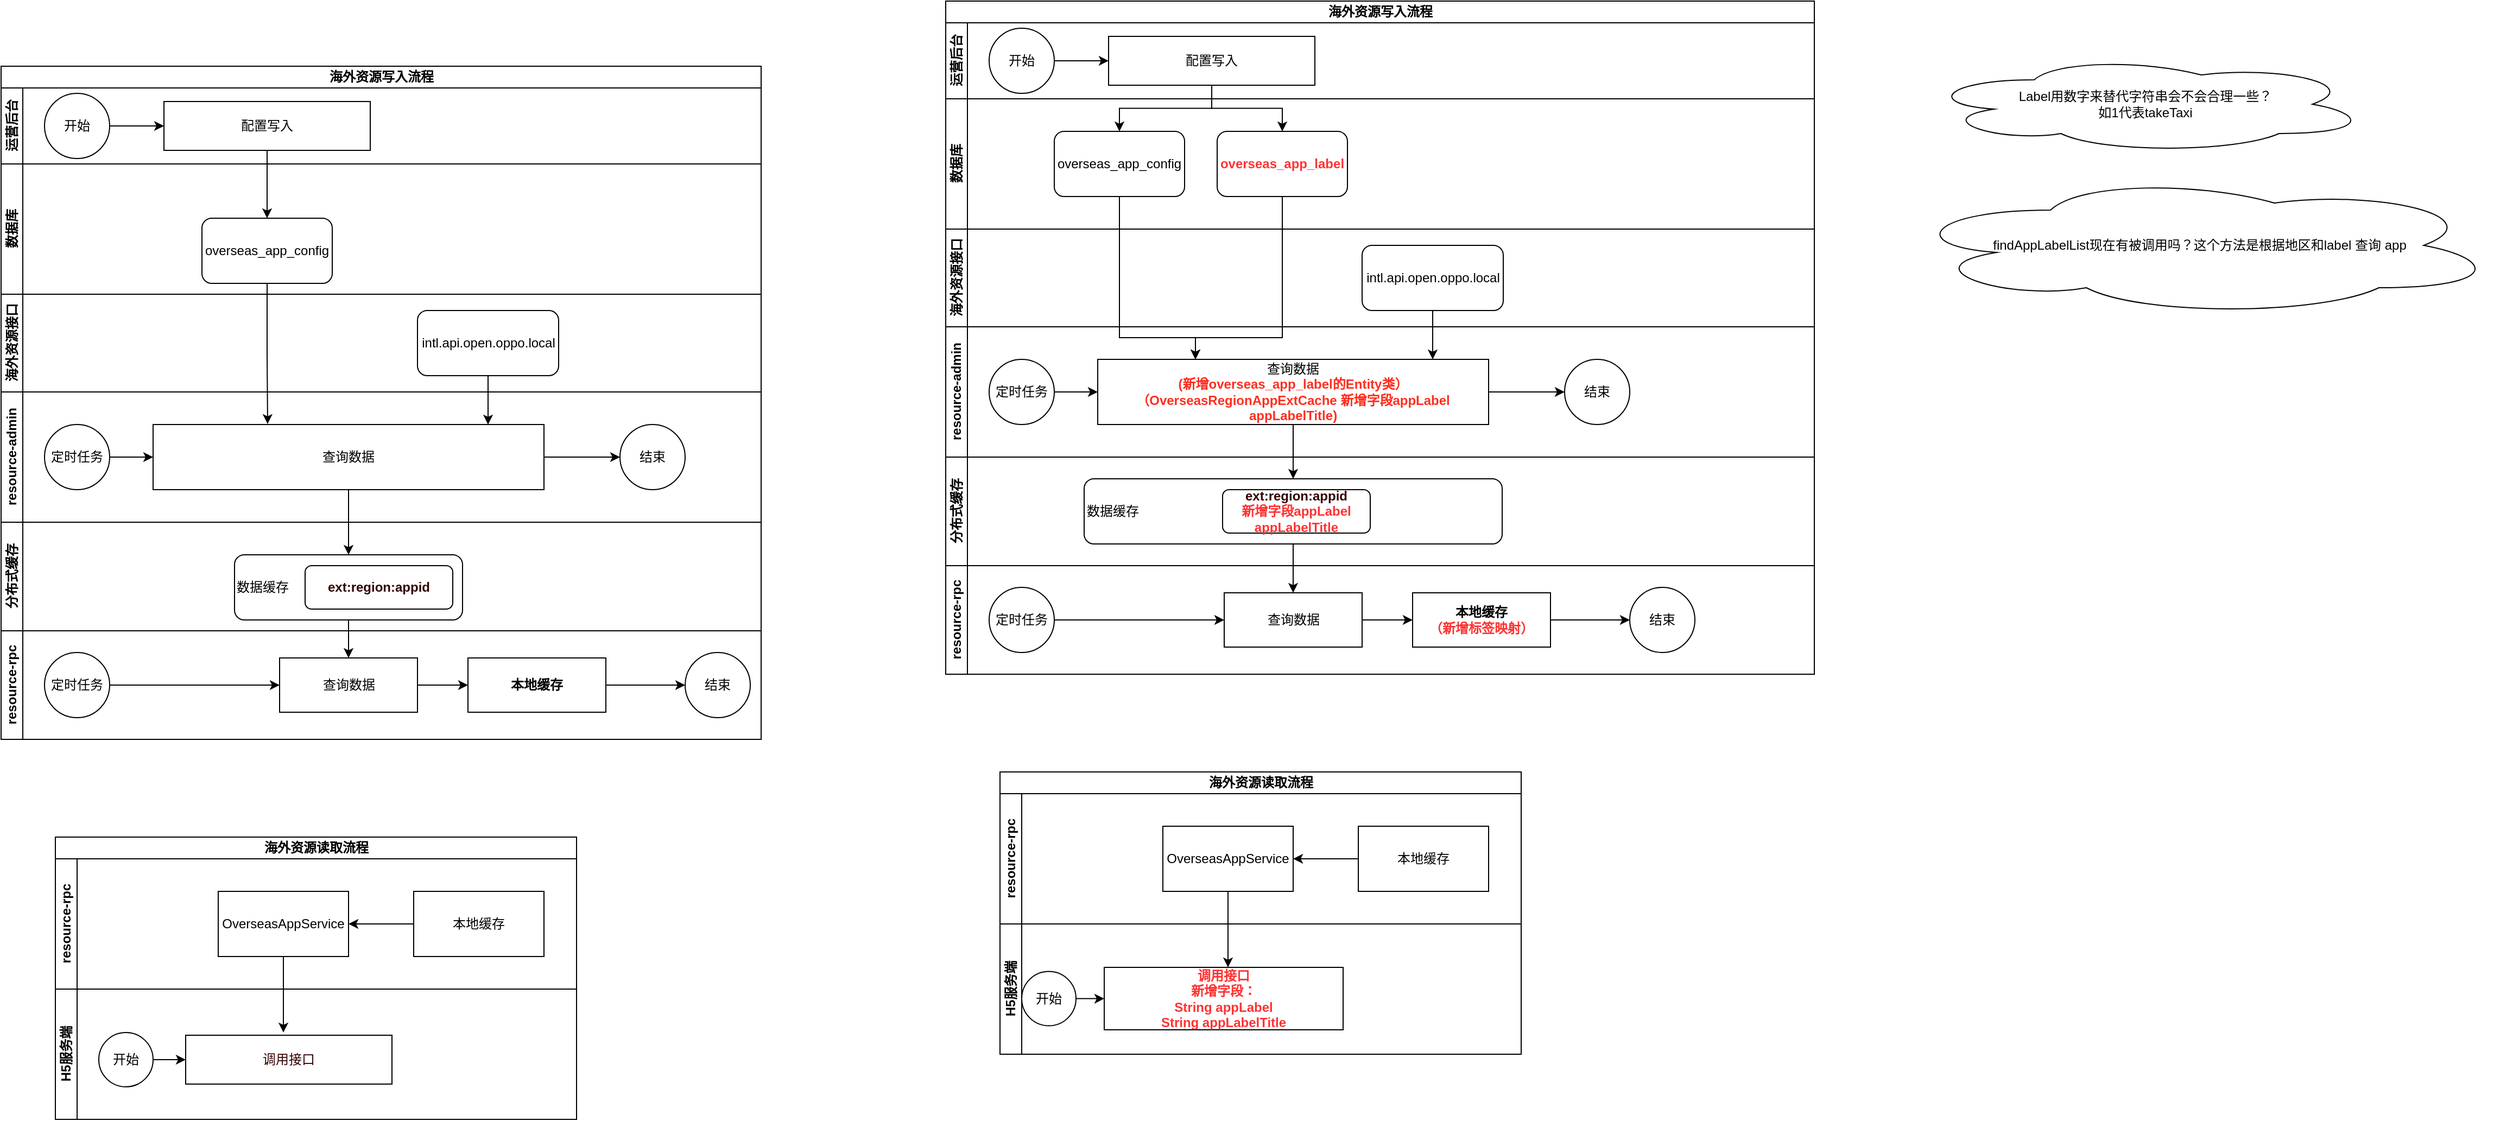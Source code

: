 <mxfile version="22.0.4" type="github">
  <diagram name="第 1 页" id="R1pX3bboMI2ceJxk94YC">
    <mxGraphModel dx="1702" dy="452" grid="1" gridSize="10" guides="1" tooltips="1" connect="1" arrows="1" fold="1" page="1" pageScale="1" pageWidth="827" pageHeight="1169" math="0" shadow="0">
      <root>
        <mxCell id="0" />
        <mxCell id="1" parent="0" />
        <mxCell id="YkHYq3g6I9ERcJjr3e46-13" value="海外资源写入流程" style="swimlane;childLayout=stackLayout;resizeParent=1;resizeParentMax=0;horizontal=1;startSize=20;horizontalStack=0;html=1;" parent="1" vertex="1">
          <mxGeometry x="90" y="740" width="800" height="620" as="geometry" />
        </mxCell>
        <mxCell id="YkHYq3g6I9ERcJjr3e46-14" value="运营后台" style="swimlane;startSize=20;horizontal=0;html=1;" parent="YkHYq3g6I9ERcJjr3e46-13" vertex="1">
          <mxGeometry y="20" width="800" height="70" as="geometry" />
        </mxCell>
        <mxCell id="YkHYq3g6I9ERcJjr3e46-106" style="edgeStyle=orthogonalEdgeStyle;rounded=0;orthogonalLoop=1;jettySize=auto;html=1;entryX=0;entryY=0.5;entryDx=0;entryDy=0;" parent="YkHYq3g6I9ERcJjr3e46-14" source="YkHYq3g6I9ERcJjr3e46-66" target="YkHYq3g6I9ERcJjr3e46-67" edge="1">
          <mxGeometry relative="1" as="geometry" />
        </mxCell>
        <mxCell id="YkHYq3g6I9ERcJjr3e46-66" value="开始" style="ellipse;whiteSpace=wrap;html=1;" parent="YkHYq3g6I9ERcJjr3e46-14" vertex="1">
          <mxGeometry x="40" y="5" width="60" height="60" as="geometry" />
        </mxCell>
        <mxCell id="YkHYq3g6I9ERcJjr3e46-67" value="配置写入" style="whiteSpace=wrap;html=1;" parent="YkHYq3g6I9ERcJjr3e46-14" vertex="1">
          <mxGeometry x="150" y="12.5" width="190" height="45" as="geometry" />
        </mxCell>
        <mxCell id="YkHYq3g6I9ERcJjr3e46-15" value="数据库" style="swimlane;startSize=20;horizontal=0;html=1;" parent="YkHYq3g6I9ERcJjr3e46-13" vertex="1">
          <mxGeometry y="90" width="800" height="120" as="geometry" />
        </mxCell>
        <mxCell id="YkHYq3g6I9ERcJjr3e46-53" value="overseas_app_config" style="rounded=1;whiteSpace=wrap;html=1;" parent="YkHYq3g6I9ERcJjr3e46-15" vertex="1">
          <mxGeometry x="100" y="30" width="120" height="60" as="geometry" />
        </mxCell>
        <mxCell id="YkHYq3g6I9ERcJjr3e46-54" value="&lt;b&gt;&lt;font color=&quot;#ff3333&quot;&gt;overseas_app_label&lt;/font&gt;&lt;/b&gt;" style="rounded=1;whiteSpace=wrap;html=1;" parent="YkHYq3g6I9ERcJjr3e46-15" vertex="1">
          <mxGeometry x="250" y="30" width="120" height="60" as="geometry" />
        </mxCell>
        <mxCell id="YkHYq3g6I9ERcJjr3e46-16" value="海外资源接口" style="swimlane;startSize=20;horizontal=0;html=1;" parent="YkHYq3g6I9ERcJjr3e46-13" vertex="1">
          <mxGeometry y="210" width="800" height="90" as="geometry" />
        </mxCell>
        <mxCell id="YkHYq3g6I9ERcJjr3e46-56" value="intl.api.open.oppo.local" style="rounded=1;whiteSpace=wrap;html=1;" parent="YkHYq3g6I9ERcJjr3e46-16" vertex="1">
          <mxGeometry x="383.5" y="15" width="130" height="60" as="geometry" />
        </mxCell>
        <mxCell id="YkHYq3g6I9ERcJjr3e46-18" value="resource-admin" style="swimlane;startSize=20;horizontal=0;html=1;" parent="YkHYq3g6I9ERcJjr3e46-13" vertex="1">
          <mxGeometry y="300" width="800" height="120" as="geometry" />
        </mxCell>
        <mxCell id="YkHYq3g6I9ERcJjr3e46-57" style="edgeStyle=orthogonalEdgeStyle;rounded=0;orthogonalLoop=1;jettySize=auto;html=1;entryX=0;entryY=0.5;entryDx=0;entryDy=0;" parent="YkHYq3g6I9ERcJjr3e46-18" source="YkHYq3g6I9ERcJjr3e46-34" target="YkHYq3g6I9ERcJjr3e46-47" edge="1">
          <mxGeometry relative="1" as="geometry" />
        </mxCell>
        <mxCell id="YkHYq3g6I9ERcJjr3e46-34" value="定时任务" style="ellipse;whiteSpace=wrap;html=1;aspect=fixed;" parent="YkHYq3g6I9ERcJjr3e46-18" vertex="1">
          <mxGeometry x="40" y="30" width="60" height="60" as="geometry" />
        </mxCell>
        <mxCell id="YkHYq3g6I9ERcJjr3e46-107" style="edgeStyle=orthogonalEdgeStyle;rounded=0;orthogonalLoop=1;jettySize=auto;html=1;" parent="YkHYq3g6I9ERcJjr3e46-18" source="YkHYq3g6I9ERcJjr3e46-47" edge="1">
          <mxGeometry relative="1" as="geometry">
            <mxPoint x="570" y="60.0" as="targetPoint" />
          </mxGeometry>
        </mxCell>
        <mxCell id="YkHYq3g6I9ERcJjr3e46-47" value="查询数据&lt;br&gt;&lt;font color=&quot;#ff2e1f&quot;&gt;&lt;b&gt;(新增overseas_app_label的Entity类）&lt;br style=&quot;border-color: var(--border-color);&quot;&gt;（OverseasRegionAppExtCache 新增字段appLabel appLabelTitle)&lt;/b&gt;&lt;/font&gt;" style="whiteSpace=wrap;html=1;" parent="YkHYq3g6I9ERcJjr3e46-18" vertex="1">
          <mxGeometry x="140" y="30" width="360" height="60" as="geometry" />
        </mxCell>
        <mxCell id="YkHYq3g6I9ERcJjr3e46-108" value="结束" style="ellipse;whiteSpace=wrap;html=1;aspect=fixed;" parent="YkHYq3g6I9ERcJjr3e46-18" vertex="1">
          <mxGeometry x="570" y="30" width="60" height="60" as="geometry" />
        </mxCell>
        <mxCell id="YkHYq3g6I9ERcJjr3e46-35" value="分布式缓存" style="swimlane;startSize=20;horizontal=0;html=1;" parent="YkHYq3g6I9ERcJjr3e46-13" vertex="1">
          <mxGeometry y="420" width="800" height="100" as="geometry" />
        </mxCell>
        <mxCell id="YkHYq3g6I9ERcJjr3e46-76" value="数据缓存" style="rounded=1;whiteSpace=wrap;html=1;align=left;" parent="YkHYq3g6I9ERcJjr3e46-35" vertex="1">
          <mxGeometry x="127.5" y="20" width="385" height="60" as="geometry" />
        </mxCell>
        <mxCell id="YkHYq3g6I9ERcJjr3e46-161" value="&lt;b&gt;&lt;font color=&quot;#330000&quot;&gt;ext:region:appid&lt;/font&gt;&lt;br&gt;&lt;font color=&quot;#ff3333&quot;&gt;新增字段appLabel appLabelTitle&lt;/font&gt;&lt;br&gt;&lt;/b&gt;" style="rounded=1;whiteSpace=wrap;html=1;" parent="YkHYq3g6I9ERcJjr3e46-35" vertex="1">
          <mxGeometry x="255" y="30" width="136" height="40" as="geometry" />
        </mxCell>
        <mxCell id="YkHYq3g6I9ERcJjr3e46-68" style="edgeStyle=orthogonalEdgeStyle;rounded=0;orthogonalLoop=1;jettySize=auto;html=1;" parent="YkHYq3g6I9ERcJjr3e46-13" source="YkHYq3g6I9ERcJjr3e46-67" target="YkHYq3g6I9ERcJjr3e46-53" edge="1">
          <mxGeometry relative="1" as="geometry" />
        </mxCell>
        <mxCell id="YkHYq3g6I9ERcJjr3e46-72" style="edgeStyle=orthogonalEdgeStyle;rounded=0;orthogonalLoop=1;jettySize=auto;html=1;" parent="YkHYq3g6I9ERcJjr3e46-13" source="YkHYq3g6I9ERcJjr3e46-56" target="YkHYq3g6I9ERcJjr3e46-47" edge="1">
          <mxGeometry relative="1" as="geometry">
            <Array as="points">
              <mxPoint x="450" y="350" />
              <mxPoint x="450" y="350" />
            </Array>
          </mxGeometry>
        </mxCell>
        <mxCell id="YkHYq3g6I9ERcJjr3e46-77" style="edgeStyle=orthogonalEdgeStyle;rounded=0;orthogonalLoop=1;jettySize=auto;html=1;entryX=0.5;entryY=0;entryDx=0;entryDy=0;" parent="YkHYq3g6I9ERcJjr3e46-13" source="YkHYq3g6I9ERcJjr3e46-67" target="YkHYq3g6I9ERcJjr3e46-54" edge="1">
          <mxGeometry relative="1" as="geometry" />
        </mxCell>
        <mxCell id="YkHYq3g6I9ERcJjr3e46-78" style="edgeStyle=orthogonalEdgeStyle;rounded=0;orthogonalLoop=1;jettySize=auto;html=1;" parent="YkHYq3g6I9ERcJjr3e46-13" source="YkHYq3g6I9ERcJjr3e46-47" target="YkHYq3g6I9ERcJjr3e46-76" edge="1">
          <mxGeometry relative="1" as="geometry" />
        </mxCell>
        <mxCell id="YkHYq3g6I9ERcJjr3e46-85" style="edgeStyle=orthogonalEdgeStyle;rounded=0;orthogonalLoop=1;jettySize=auto;html=1;entryX=0.5;entryY=0;entryDx=0;entryDy=0;" parent="YkHYq3g6I9ERcJjr3e46-13" source="YkHYq3g6I9ERcJjr3e46-76" target="YkHYq3g6I9ERcJjr3e46-81" edge="1">
          <mxGeometry relative="1" as="geometry" />
        </mxCell>
        <mxCell id="YkHYq3g6I9ERcJjr3e46-36" value="resource-rpc" style="swimlane;startSize=20;horizontal=0;html=1;" parent="YkHYq3g6I9ERcJjr3e46-13" vertex="1">
          <mxGeometry y="520" width="800" height="100" as="geometry" />
        </mxCell>
        <mxCell id="YkHYq3g6I9ERcJjr3e46-86" style="edgeStyle=orthogonalEdgeStyle;rounded=0;orthogonalLoop=1;jettySize=auto;html=1;entryX=0;entryY=0.5;entryDx=0;entryDy=0;" parent="YkHYq3g6I9ERcJjr3e46-36" source="YkHYq3g6I9ERcJjr3e46-41" target="YkHYq3g6I9ERcJjr3e46-81" edge="1">
          <mxGeometry relative="1" as="geometry" />
        </mxCell>
        <mxCell id="YkHYq3g6I9ERcJjr3e46-41" value="定时任务" style="ellipse;whiteSpace=wrap;html=1;aspect=fixed;" parent="YkHYq3g6I9ERcJjr3e46-36" vertex="1">
          <mxGeometry x="40" y="20" width="60" height="60" as="geometry" />
        </mxCell>
        <mxCell id="YkHYq3g6I9ERcJjr3e46-88" style="edgeStyle=orthogonalEdgeStyle;rounded=0;orthogonalLoop=1;jettySize=auto;html=1;entryX=0;entryY=0.5;entryDx=0;entryDy=0;" parent="YkHYq3g6I9ERcJjr3e46-36" source="YkHYq3g6I9ERcJjr3e46-81" target="YkHYq3g6I9ERcJjr3e46-87" edge="1">
          <mxGeometry relative="1" as="geometry" />
        </mxCell>
        <mxCell id="YkHYq3g6I9ERcJjr3e46-81" value="查询数据" style="whiteSpace=wrap;html=1;" parent="YkHYq3g6I9ERcJjr3e46-36" vertex="1">
          <mxGeometry x="256.5" y="25" width="127" height="50" as="geometry" />
        </mxCell>
        <mxCell id="YkHYq3g6I9ERcJjr3e46-113" style="edgeStyle=orthogonalEdgeStyle;rounded=0;orthogonalLoop=1;jettySize=auto;html=1;entryX=0.5;entryY=1;entryDx=0;entryDy=0;" parent="YkHYq3g6I9ERcJjr3e46-36" source="YkHYq3g6I9ERcJjr3e46-87" target="YkHYq3g6I9ERcJjr3e46-109" edge="1">
          <mxGeometry relative="1" as="geometry" />
        </mxCell>
        <mxCell id="YkHYq3g6I9ERcJjr3e46-87" value="&lt;b&gt;本地缓存&lt;br&gt;&lt;font color=&quot;#ff3333&quot;&gt;（新增标签映射）&lt;/font&gt;&lt;/b&gt;" style="whiteSpace=wrap;html=1;" parent="YkHYq3g6I9ERcJjr3e46-36" vertex="1">
          <mxGeometry x="430" y="25" width="127" height="50" as="geometry" />
        </mxCell>
        <mxCell id="YkHYq3g6I9ERcJjr3e46-109" value="结束" style="ellipse;whiteSpace=wrap;html=1;aspect=fixed;direction=south;" parent="YkHYq3g6I9ERcJjr3e46-36" vertex="1">
          <mxGeometry x="630" y="20" width="60" height="60" as="geometry" />
        </mxCell>
        <mxCell id="YkHYq3g6I9ERcJjr3e46-96" style="edgeStyle=orthogonalEdgeStyle;rounded=0;orthogonalLoop=1;jettySize=auto;html=1;entryX=0.25;entryY=0;entryDx=0;entryDy=0;" parent="YkHYq3g6I9ERcJjr3e46-13" source="YkHYq3g6I9ERcJjr3e46-53" target="YkHYq3g6I9ERcJjr3e46-47" edge="1">
          <mxGeometry relative="1" as="geometry">
            <Array as="points">
              <mxPoint x="160" y="310" />
              <mxPoint x="230" y="310" />
            </Array>
          </mxGeometry>
        </mxCell>
        <mxCell id="YkHYq3g6I9ERcJjr3e46-97" style="edgeStyle=orthogonalEdgeStyle;rounded=0;orthogonalLoop=1;jettySize=auto;html=1;entryX=0.25;entryY=0;entryDx=0;entryDy=0;" parent="YkHYq3g6I9ERcJjr3e46-13" source="YkHYq3g6I9ERcJjr3e46-54" target="YkHYq3g6I9ERcJjr3e46-47" edge="1">
          <mxGeometry relative="1" as="geometry">
            <Array as="points">
              <mxPoint x="310" y="310" />
              <mxPoint x="230" y="310" />
            </Array>
          </mxGeometry>
        </mxCell>
        <mxCell id="YkHYq3g6I9ERcJjr3e46-24" value="海外资源读取流程" style="swimlane;childLayout=stackLayout;resizeParent=1;resizeParentMax=0;horizontal=1;startSize=20;horizontalStack=0;html=1;" parent="1" vertex="1">
          <mxGeometry x="140" y="1450" width="480" height="260" as="geometry" />
        </mxCell>
        <mxCell id="YkHYq3g6I9ERcJjr3e46-30" value="resource-rpc" style="swimlane;startSize=20;horizontal=0;html=1;" parent="YkHYq3g6I9ERcJjr3e46-24" vertex="1">
          <mxGeometry y="20" width="480" height="120" as="geometry" />
        </mxCell>
        <mxCell id="YkHYq3g6I9ERcJjr3e46-103" style="edgeStyle=orthogonalEdgeStyle;rounded=0;orthogonalLoop=1;jettySize=auto;html=1;" parent="YkHYq3g6I9ERcJjr3e46-30" source="YkHYq3g6I9ERcJjr3e46-92" edge="1">
          <mxGeometry relative="1" as="geometry">
            <mxPoint x="210" y="160" as="targetPoint" />
          </mxGeometry>
        </mxCell>
        <mxCell id="YkHYq3g6I9ERcJjr3e46-92" value="OverseasAppService" style="whiteSpace=wrap;html=1;" parent="YkHYq3g6I9ERcJjr3e46-30" vertex="1">
          <mxGeometry x="150" y="30" width="120" height="60" as="geometry" />
        </mxCell>
        <mxCell id="YkHYq3g6I9ERcJjr3e46-104" style="edgeStyle=orthogonalEdgeStyle;rounded=0;orthogonalLoop=1;jettySize=auto;html=1;entryX=1;entryY=0.5;entryDx=0;entryDy=0;" parent="YkHYq3g6I9ERcJjr3e46-30" source="YkHYq3g6I9ERcJjr3e46-93" target="YkHYq3g6I9ERcJjr3e46-92" edge="1">
          <mxGeometry relative="1" as="geometry" />
        </mxCell>
        <mxCell id="YkHYq3g6I9ERcJjr3e46-93" value="本地缓存" style="whiteSpace=wrap;html=1;" parent="YkHYq3g6I9ERcJjr3e46-30" vertex="1">
          <mxGeometry x="330" y="30" width="120" height="60" as="geometry" />
        </mxCell>
        <mxCell id="YkHYq3g6I9ERcJjr3e46-31" value="H5服务端" style="swimlane;startSize=20;horizontal=0;html=1;" parent="YkHYq3g6I9ERcJjr3e46-24" vertex="1">
          <mxGeometry y="140" width="480" height="120" as="geometry" />
        </mxCell>
        <mxCell id="YkHYq3g6I9ERcJjr3e46-91" value="&lt;font color=&quot;#ff3333&quot;&gt;&lt;b&gt;调用接口&lt;br&gt;新增字段：&lt;br&gt;String appLabel&lt;br&gt;String appLabelTitle&lt;/b&gt;&lt;/font&gt;" style="whiteSpace=wrap;html=1;" parent="YkHYq3g6I9ERcJjr3e46-31" vertex="1">
          <mxGeometry x="96" y="40" width="220" height="57.5" as="geometry" />
        </mxCell>
        <mxCell id="YkHYq3g6I9ERcJjr3e46-90" value="开始" style="ellipse;whiteSpace=wrap;html=1;" parent="YkHYq3g6I9ERcJjr3e46-31" vertex="1">
          <mxGeometry x="20" y="43.75" width="50" height="50" as="geometry" />
        </mxCell>
        <mxCell id="YkHYq3g6I9ERcJjr3e46-105" value="" style="edgeStyle=orthogonalEdgeStyle;rounded=0;orthogonalLoop=1;jettySize=auto;html=1;" parent="YkHYq3g6I9ERcJjr3e46-31" source="YkHYq3g6I9ERcJjr3e46-90" target="YkHYq3g6I9ERcJjr3e46-91" edge="1">
          <mxGeometry relative="1" as="geometry" />
        </mxCell>
        <mxCell id="YkHYq3g6I9ERcJjr3e46-114" value="海外资源写入流程" style="swimlane;childLayout=stackLayout;resizeParent=1;resizeParentMax=0;horizontal=1;startSize=20;horizontalStack=0;html=1;" parent="1" vertex="1">
          <mxGeometry x="-780" y="800" width="700" height="620" as="geometry" />
        </mxCell>
        <mxCell id="YkHYq3g6I9ERcJjr3e46-115" value="运营后台" style="swimlane;startSize=20;horizontal=0;html=1;" parent="YkHYq3g6I9ERcJjr3e46-114" vertex="1">
          <mxGeometry y="20" width="700" height="70" as="geometry" />
        </mxCell>
        <mxCell id="YkHYq3g6I9ERcJjr3e46-116" style="edgeStyle=orthogonalEdgeStyle;rounded=0;orthogonalLoop=1;jettySize=auto;html=1;entryX=0;entryY=0.5;entryDx=0;entryDy=0;" parent="YkHYq3g6I9ERcJjr3e46-115" source="YkHYq3g6I9ERcJjr3e46-117" target="YkHYq3g6I9ERcJjr3e46-118" edge="1">
          <mxGeometry relative="1" as="geometry" />
        </mxCell>
        <mxCell id="YkHYq3g6I9ERcJjr3e46-117" value="开始" style="ellipse;whiteSpace=wrap;html=1;" parent="YkHYq3g6I9ERcJjr3e46-115" vertex="1">
          <mxGeometry x="40" y="5" width="60" height="60" as="geometry" />
        </mxCell>
        <mxCell id="YkHYq3g6I9ERcJjr3e46-118" value="配置写入" style="whiteSpace=wrap;html=1;" parent="YkHYq3g6I9ERcJjr3e46-115" vertex="1">
          <mxGeometry x="150" y="12.5" width="190" height="45" as="geometry" />
        </mxCell>
        <mxCell id="YkHYq3g6I9ERcJjr3e46-119" value="数据库" style="swimlane;startSize=20;horizontal=0;html=1;" parent="YkHYq3g6I9ERcJjr3e46-114" vertex="1">
          <mxGeometry y="90" width="700" height="120" as="geometry" />
        </mxCell>
        <mxCell id="YkHYq3g6I9ERcJjr3e46-120" value="overseas_app_config" style="rounded=1;whiteSpace=wrap;html=1;" parent="YkHYq3g6I9ERcJjr3e46-119" vertex="1">
          <mxGeometry x="185" y="50" width="120" height="60" as="geometry" />
        </mxCell>
        <mxCell id="YkHYq3g6I9ERcJjr3e46-122" value="海外资源接口" style="swimlane;startSize=20;horizontal=0;html=1;" parent="YkHYq3g6I9ERcJjr3e46-114" vertex="1">
          <mxGeometry y="210" width="700" height="90" as="geometry" />
        </mxCell>
        <mxCell id="YkHYq3g6I9ERcJjr3e46-123" value="intl.api.open.oppo.local" style="rounded=1;whiteSpace=wrap;html=1;" parent="YkHYq3g6I9ERcJjr3e46-122" vertex="1">
          <mxGeometry x="383.5" y="15" width="130" height="60" as="geometry" />
        </mxCell>
        <mxCell id="YkHYq3g6I9ERcJjr3e46-124" value="resource-admin" style="swimlane;startSize=20;horizontal=0;html=1;" parent="YkHYq3g6I9ERcJjr3e46-114" vertex="1">
          <mxGeometry y="300" width="700" height="120" as="geometry" />
        </mxCell>
        <mxCell id="YkHYq3g6I9ERcJjr3e46-125" style="edgeStyle=orthogonalEdgeStyle;rounded=0;orthogonalLoop=1;jettySize=auto;html=1;entryX=0;entryY=0.5;entryDx=0;entryDy=0;" parent="YkHYq3g6I9ERcJjr3e46-124" source="YkHYq3g6I9ERcJjr3e46-126" target="YkHYq3g6I9ERcJjr3e46-128" edge="1">
          <mxGeometry relative="1" as="geometry" />
        </mxCell>
        <mxCell id="YkHYq3g6I9ERcJjr3e46-126" value="定时任务" style="ellipse;whiteSpace=wrap;html=1;aspect=fixed;" parent="YkHYq3g6I9ERcJjr3e46-124" vertex="1">
          <mxGeometry x="40" y="30" width="60" height="60" as="geometry" />
        </mxCell>
        <mxCell id="YkHYq3g6I9ERcJjr3e46-127" style="edgeStyle=orthogonalEdgeStyle;rounded=0;orthogonalLoop=1;jettySize=auto;html=1;" parent="YkHYq3g6I9ERcJjr3e46-124" source="YkHYq3g6I9ERcJjr3e46-128" edge="1">
          <mxGeometry relative="1" as="geometry">
            <mxPoint x="570" y="60.0" as="targetPoint" />
          </mxGeometry>
        </mxCell>
        <mxCell id="YkHYq3g6I9ERcJjr3e46-128" value="查询数据" style="whiteSpace=wrap;html=1;" parent="YkHYq3g6I9ERcJjr3e46-124" vertex="1">
          <mxGeometry x="140" y="30" width="360" height="60" as="geometry" />
        </mxCell>
        <mxCell id="YkHYq3g6I9ERcJjr3e46-129" value="结束" style="ellipse;whiteSpace=wrap;html=1;aspect=fixed;" parent="YkHYq3g6I9ERcJjr3e46-124" vertex="1">
          <mxGeometry x="570" y="30" width="60" height="60" as="geometry" />
        </mxCell>
        <mxCell id="YkHYq3g6I9ERcJjr3e46-130" value="分布式缓存" style="swimlane;startSize=20;horizontal=0;html=1;" parent="YkHYq3g6I9ERcJjr3e46-114" vertex="1">
          <mxGeometry y="420" width="700" height="100" as="geometry" />
        </mxCell>
        <mxCell id="YkHYq3g6I9ERcJjr3e46-131" value="数据缓存" style="rounded=1;whiteSpace=wrap;html=1;align=left;" parent="YkHYq3g6I9ERcJjr3e46-130" vertex="1">
          <mxGeometry x="215" y="30" width="210" height="60" as="geometry" />
        </mxCell>
        <mxCell id="YkHYq3g6I9ERcJjr3e46-162" value="&lt;b&gt;&lt;font color=&quot;#330000&quot;&gt;ext:region:appid&lt;/font&gt;&lt;br&gt;&lt;/b&gt;" style="rounded=1;whiteSpace=wrap;html=1;" parent="YkHYq3g6I9ERcJjr3e46-130" vertex="1">
          <mxGeometry x="280" y="40" width="136" height="40" as="geometry" />
        </mxCell>
        <mxCell id="YkHYq3g6I9ERcJjr3e46-133" style="edgeStyle=orthogonalEdgeStyle;rounded=0;orthogonalLoop=1;jettySize=auto;html=1;" parent="YkHYq3g6I9ERcJjr3e46-114" source="YkHYq3g6I9ERcJjr3e46-118" target="YkHYq3g6I9ERcJjr3e46-120" edge="1">
          <mxGeometry relative="1" as="geometry" />
        </mxCell>
        <mxCell id="YkHYq3g6I9ERcJjr3e46-134" style="edgeStyle=orthogonalEdgeStyle;rounded=0;orthogonalLoop=1;jettySize=auto;html=1;" parent="YkHYq3g6I9ERcJjr3e46-114" source="YkHYq3g6I9ERcJjr3e46-123" target="YkHYq3g6I9ERcJjr3e46-128" edge="1">
          <mxGeometry relative="1" as="geometry">
            <Array as="points">
              <mxPoint x="450" y="350" />
              <mxPoint x="450" y="350" />
            </Array>
          </mxGeometry>
        </mxCell>
        <mxCell id="YkHYq3g6I9ERcJjr3e46-136" style="edgeStyle=orthogonalEdgeStyle;rounded=0;orthogonalLoop=1;jettySize=auto;html=1;" parent="YkHYq3g6I9ERcJjr3e46-114" source="YkHYq3g6I9ERcJjr3e46-128" target="YkHYq3g6I9ERcJjr3e46-131" edge="1">
          <mxGeometry relative="1" as="geometry" />
        </mxCell>
        <mxCell id="YkHYq3g6I9ERcJjr3e46-137" style="edgeStyle=orthogonalEdgeStyle;rounded=0;orthogonalLoop=1;jettySize=auto;html=1;entryX=0.5;entryY=0;entryDx=0;entryDy=0;" parent="YkHYq3g6I9ERcJjr3e46-114" source="YkHYq3g6I9ERcJjr3e46-131" target="YkHYq3g6I9ERcJjr3e46-142" edge="1">
          <mxGeometry relative="1" as="geometry" />
        </mxCell>
        <mxCell id="YkHYq3g6I9ERcJjr3e46-138" value="resource-rpc" style="swimlane;startSize=20;horizontal=0;html=1;" parent="YkHYq3g6I9ERcJjr3e46-114" vertex="1">
          <mxGeometry y="520" width="700" height="100" as="geometry" />
        </mxCell>
        <mxCell id="YkHYq3g6I9ERcJjr3e46-139" style="edgeStyle=orthogonalEdgeStyle;rounded=0;orthogonalLoop=1;jettySize=auto;html=1;entryX=0;entryY=0.5;entryDx=0;entryDy=0;" parent="YkHYq3g6I9ERcJjr3e46-138" source="YkHYq3g6I9ERcJjr3e46-140" target="YkHYq3g6I9ERcJjr3e46-142" edge="1">
          <mxGeometry relative="1" as="geometry" />
        </mxCell>
        <mxCell id="YkHYq3g6I9ERcJjr3e46-140" value="定时任务" style="ellipse;whiteSpace=wrap;html=1;aspect=fixed;" parent="YkHYq3g6I9ERcJjr3e46-138" vertex="1">
          <mxGeometry x="40" y="20" width="60" height="60" as="geometry" />
        </mxCell>
        <mxCell id="YkHYq3g6I9ERcJjr3e46-141" style="edgeStyle=orthogonalEdgeStyle;rounded=0;orthogonalLoop=1;jettySize=auto;html=1;entryX=0;entryY=0.5;entryDx=0;entryDy=0;" parent="YkHYq3g6I9ERcJjr3e46-138" source="YkHYq3g6I9ERcJjr3e46-142" target="YkHYq3g6I9ERcJjr3e46-144" edge="1">
          <mxGeometry relative="1" as="geometry" />
        </mxCell>
        <mxCell id="YkHYq3g6I9ERcJjr3e46-142" value="查询数据" style="whiteSpace=wrap;html=1;" parent="YkHYq3g6I9ERcJjr3e46-138" vertex="1">
          <mxGeometry x="256.5" y="25" width="127" height="50" as="geometry" />
        </mxCell>
        <mxCell id="YkHYq3g6I9ERcJjr3e46-143" style="edgeStyle=orthogonalEdgeStyle;rounded=0;orthogonalLoop=1;jettySize=auto;html=1;entryX=0.5;entryY=1;entryDx=0;entryDy=0;" parent="YkHYq3g6I9ERcJjr3e46-138" source="YkHYq3g6I9ERcJjr3e46-144" target="YkHYq3g6I9ERcJjr3e46-145" edge="1">
          <mxGeometry relative="1" as="geometry" />
        </mxCell>
        <mxCell id="YkHYq3g6I9ERcJjr3e46-144" value="&lt;b&gt;本地缓存&lt;/b&gt;" style="whiteSpace=wrap;html=1;" parent="YkHYq3g6I9ERcJjr3e46-138" vertex="1">
          <mxGeometry x="430" y="25" width="127" height="50" as="geometry" />
        </mxCell>
        <mxCell id="YkHYq3g6I9ERcJjr3e46-145" value="结束" style="ellipse;whiteSpace=wrap;html=1;aspect=fixed;direction=south;" parent="YkHYq3g6I9ERcJjr3e46-138" vertex="1">
          <mxGeometry x="630" y="20" width="60" height="60" as="geometry" />
        </mxCell>
        <mxCell id="YkHYq3g6I9ERcJjr3e46-159" style="edgeStyle=orthogonalEdgeStyle;rounded=0;orthogonalLoop=1;jettySize=auto;html=1;entryX=0.293;entryY=-0.009;entryDx=0;entryDy=0;entryPerimeter=0;" parent="YkHYq3g6I9ERcJjr3e46-114" source="YkHYq3g6I9ERcJjr3e46-120" target="YkHYq3g6I9ERcJjr3e46-128" edge="1">
          <mxGeometry relative="1" as="geometry" />
        </mxCell>
        <mxCell id="YkHYq3g6I9ERcJjr3e46-148" value="海外资源读取流程" style="swimlane;childLayout=stackLayout;resizeParent=1;resizeParentMax=0;horizontal=1;startSize=20;horizontalStack=0;html=1;" parent="1" vertex="1">
          <mxGeometry x="-730" y="1510" width="480" height="260" as="geometry" />
        </mxCell>
        <mxCell id="YkHYq3g6I9ERcJjr3e46-149" value="resource-rpc" style="swimlane;startSize=20;horizontal=0;html=1;" parent="YkHYq3g6I9ERcJjr3e46-148" vertex="1">
          <mxGeometry y="20" width="480" height="120" as="geometry" />
        </mxCell>
        <mxCell id="YkHYq3g6I9ERcJjr3e46-150" style="edgeStyle=orthogonalEdgeStyle;rounded=0;orthogonalLoop=1;jettySize=auto;html=1;" parent="YkHYq3g6I9ERcJjr3e46-149" source="YkHYq3g6I9ERcJjr3e46-151" edge="1">
          <mxGeometry relative="1" as="geometry">
            <mxPoint x="210" y="160" as="targetPoint" />
          </mxGeometry>
        </mxCell>
        <mxCell id="YkHYq3g6I9ERcJjr3e46-151" value="OverseasAppService" style="whiteSpace=wrap;html=1;" parent="YkHYq3g6I9ERcJjr3e46-149" vertex="1">
          <mxGeometry x="150" y="30" width="120" height="60" as="geometry" />
        </mxCell>
        <mxCell id="YkHYq3g6I9ERcJjr3e46-152" style="edgeStyle=orthogonalEdgeStyle;rounded=0;orthogonalLoop=1;jettySize=auto;html=1;entryX=1;entryY=0.5;entryDx=0;entryDy=0;" parent="YkHYq3g6I9ERcJjr3e46-149" source="YkHYq3g6I9ERcJjr3e46-153" target="YkHYq3g6I9ERcJjr3e46-151" edge="1">
          <mxGeometry relative="1" as="geometry" />
        </mxCell>
        <mxCell id="YkHYq3g6I9ERcJjr3e46-153" value="本地缓存" style="whiteSpace=wrap;html=1;" parent="YkHYq3g6I9ERcJjr3e46-149" vertex="1">
          <mxGeometry x="330" y="30" width="120" height="60" as="geometry" />
        </mxCell>
        <mxCell id="YkHYq3g6I9ERcJjr3e46-154" value="H5服务端" style="swimlane;startSize=20;horizontal=0;html=1;" parent="YkHYq3g6I9ERcJjr3e46-148" vertex="1">
          <mxGeometry y="140" width="480" height="120" as="geometry" />
        </mxCell>
        <mxCell id="YkHYq3g6I9ERcJjr3e46-155" value="&lt;font color=&quot;#330000&quot;&gt;调用接口&lt;/font&gt;" style="whiteSpace=wrap;html=1;" parent="YkHYq3g6I9ERcJjr3e46-154" vertex="1">
          <mxGeometry x="120" y="42.5" width="190" height="45" as="geometry" />
        </mxCell>
        <mxCell id="YkHYq3g6I9ERcJjr3e46-156" value="" style="edgeStyle=orthogonalEdgeStyle;rounded=0;orthogonalLoop=1;jettySize=auto;html=1;" parent="1" source="YkHYq3g6I9ERcJjr3e46-157" target="YkHYq3g6I9ERcJjr3e46-155" edge="1">
          <mxGeometry relative="1" as="geometry" />
        </mxCell>
        <mxCell id="YkHYq3g6I9ERcJjr3e46-157" value="开始" style="ellipse;whiteSpace=wrap;html=1;" parent="1" vertex="1">
          <mxGeometry x="-690" y="1690" width="50" height="50" as="geometry" />
        </mxCell>
        <mxCell id="YkHYq3g6I9ERcJjr3e46-166" value="findAppLabelList现在有被调用吗？这个方法是根据地区和label 查询 app" style="ellipse;shape=cloud;whiteSpace=wrap;html=1;" parent="1" vertex="1">
          <mxGeometry x="970" y="900" width="550" height="130" as="geometry" />
        </mxCell>
        <mxCell id="YkHYq3g6I9ERcJjr3e46-164" value="Label用数字来替代字符串会不会合理一些？&lt;br&gt;如1代表takeTaxi" style="ellipse;shape=cloud;whiteSpace=wrap;html=1;" parent="1" vertex="1">
          <mxGeometry x="990" y="790" width="410" height="90" as="geometry" />
        </mxCell>
      </root>
    </mxGraphModel>
  </diagram>
</mxfile>
